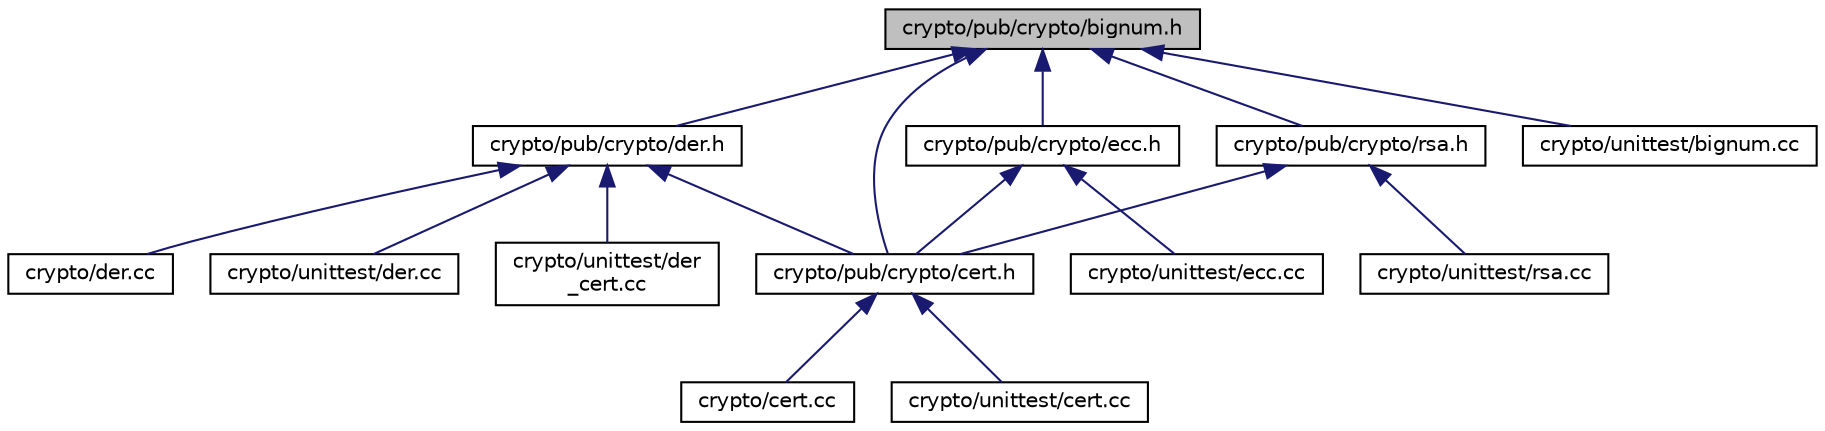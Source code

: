 digraph "crypto/pub/crypto/bignum.h"
{
 // LATEX_PDF_SIZE
  edge [fontname="Helvetica",fontsize="10",labelfontname="Helvetica",labelfontsize="10"];
  node [fontname="Helvetica",fontsize="10",shape=record];
  Node1 [label="crypto/pub/crypto/bignum.h",height=0.2,width=0.4,color="black", fillcolor="grey75", style="filled", fontcolor="black",tooltip="Big number arithmetic."];
  Node1 -> Node2 [dir="back",color="midnightblue",fontsize="10",style="solid",fontname="Helvetica"];
  Node2 [label="crypto/pub/crypto/cert.h",height=0.2,width=0.4,color="black", fillcolor="white", style="filled",URL="$d7/d4a/cert_8h.html",tooltip="X.509 and RSA certificates."];
  Node2 -> Node3 [dir="back",color="midnightblue",fontsize="10",style="solid",fontname="Helvetica"];
  Node3 [label="crypto/cert.cc",height=0.2,width=0.4,color="black", fillcolor="white", style="filled",URL="$d6/d29/cert_8cc_source.html",tooltip=" "];
  Node2 -> Node4 [dir="back",color="midnightblue",fontsize="10",style="solid",fontname="Helvetica"];
  Node4 [label="crypto/unittest/cert.cc",height=0.2,width=0.4,color="black", fillcolor="white", style="filled",URL="$d0/d5f/unittest_2cert_8cc.html",tooltip="Test file for X.509 and RSA certificates."];
  Node1 -> Node5 [dir="back",color="midnightblue",fontsize="10",style="solid",fontname="Helvetica"];
  Node5 [label="crypto/pub/crypto/der.h",height=0.2,width=0.4,color="black", fillcolor="white", style="filled",URL="$d4/dae/der_8h.html",tooltip="Distinguished encoding rules (DER)."];
  Node5 -> Node2 [dir="back",color="midnightblue",fontsize="10",style="solid",fontname="Helvetica"];
  Node5 -> Node6 [dir="back",color="midnightblue",fontsize="10",style="solid",fontname="Helvetica"];
  Node6 [label="crypto/der.cc",height=0.2,width=0.4,color="black", fillcolor="white", style="filled",URL="$d8/d22/der_8cc_source.html",tooltip=" "];
  Node5 -> Node7 [dir="back",color="midnightblue",fontsize="10",style="solid",fontname="Helvetica"];
  Node7 [label="crypto/unittest/der.cc",height=0.2,width=0.4,color="black", fillcolor="white", style="filled",URL="$d4/d0c/unittest_2der_8cc.html",tooltip="Test file for Distinguished encoding rules (DER)."];
  Node5 -> Node8 [dir="back",color="midnightblue",fontsize="10",style="solid",fontname="Helvetica"];
  Node8 [label="crypto/unittest/der\l_cert.cc",height=0.2,width=0.4,color="black", fillcolor="white", style="filled",URL="$d0/d54/der__cert_8cc.html",tooltip="Test file for Distinguished encoding rules (DER)."];
  Node1 -> Node9 [dir="back",color="midnightblue",fontsize="10",style="solid",fontname="Helvetica"];
  Node9 [label="crypto/pub/crypto/ecc.h",height=0.2,width=0.4,color="black", fillcolor="white", style="filled",URL="$de/d91/ecc_8h.html",tooltip="Elliptic curve cryptography."];
  Node9 -> Node2 [dir="back",color="midnightblue",fontsize="10",style="solid",fontname="Helvetica"];
  Node9 -> Node10 [dir="back",color="midnightblue",fontsize="10",style="solid",fontname="Helvetica"];
  Node10 [label="crypto/unittest/ecc.cc",height=0.2,width=0.4,color="black", fillcolor="white", style="filled",URL="$de/d87/ecc_8cc.html",tooltip="Test file for Elliptic curve cryptography."];
  Node1 -> Node11 [dir="back",color="midnightblue",fontsize="10",style="solid",fontname="Helvetica"];
  Node11 [label="crypto/pub/crypto/rsa.h",height=0.2,width=0.4,color="black", fillcolor="white", style="filled",URL="$df/dc3/rsa_8h.html",tooltip="RSA public key cryptography."];
  Node11 -> Node2 [dir="back",color="midnightblue",fontsize="10",style="solid",fontname="Helvetica"];
  Node11 -> Node12 [dir="back",color="midnightblue",fontsize="10",style="solid",fontname="Helvetica"];
  Node12 [label="crypto/unittest/rsa.cc",height=0.2,width=0.4,color="black", fillcolor="white", style="filled",URL="$d3/de6/rsa_8cc.html",tooltip="Test file for RSA public key cryptography."];
  Node1 -> Node13 [dir="back",color="midnightblue",fontsize="10",style="solid",fontname="Helvetica"];
  Node13 [label="crypto/unittest/bignum.cc",height=0.2,width=0.4,color="black", fillcolor="white", style="filled",URL="$d2/d6b/bignum_8cc.html",tooltip="Tests for Big number arithmetic."];
}
